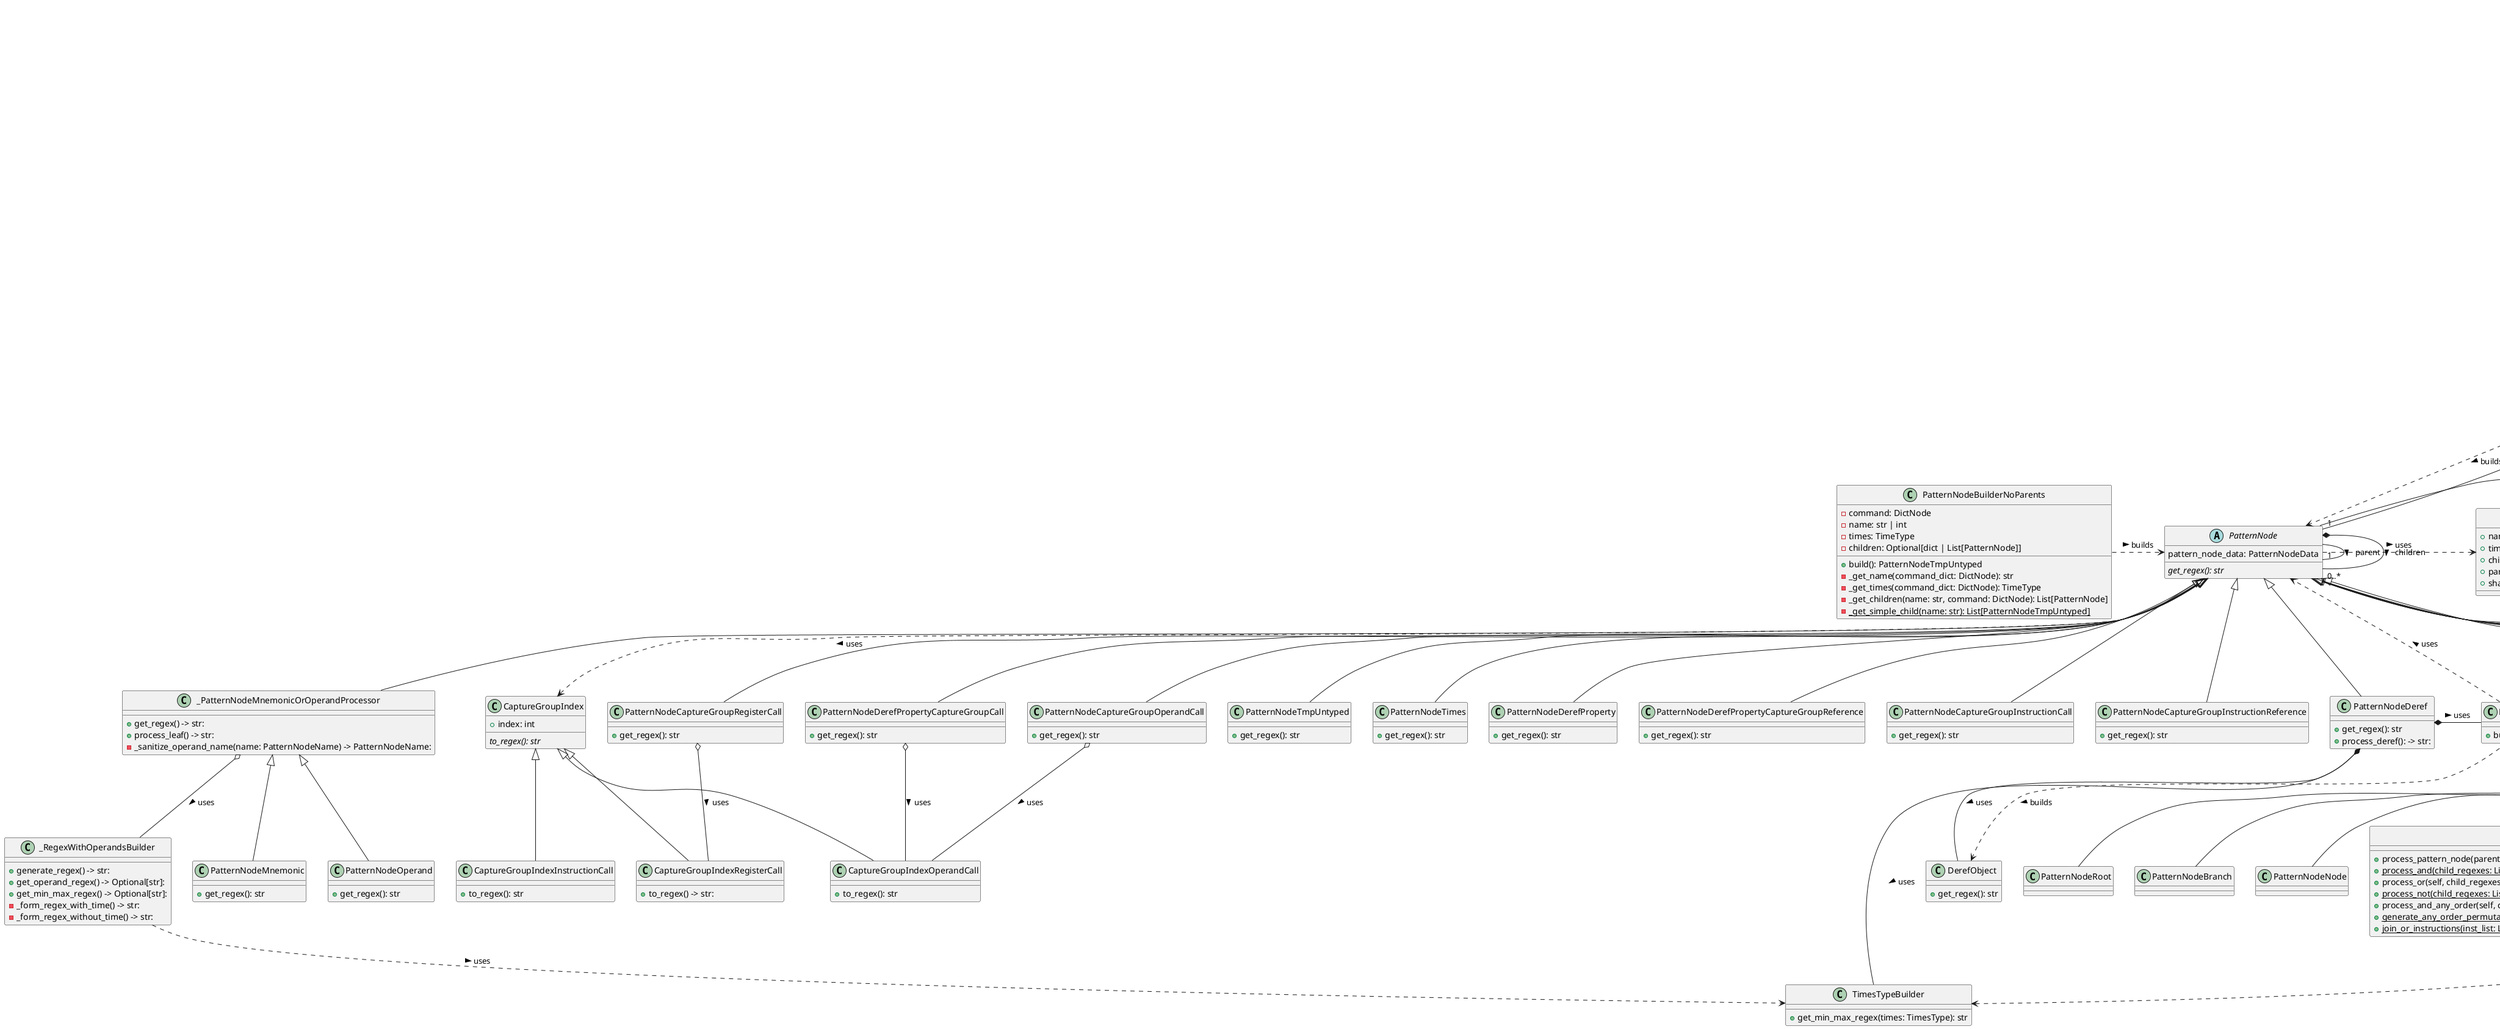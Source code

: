 @startuml regex_module_class_diagram

abstract class File2Regex {
    {static} +load_file(file): Any
    +produce_regex()
    +get_assembly_style(): DisassStyle
}

class Yaml2Regex {
    +produce_regex(): str
    +get_assembly_style(): DisassStyle
    +get_valid_addr_range(): Optional[ValidAddrRange]
    {static} +load_file(file: str): Any
    -macros_from_terminal_filepath: Optional[List[str]]
    -loaded_file: Any
    -_get_pattern(): PatternTree
    -load_macros_from_args(): List[Dict]
    -_generate_rule_tree(patterns: PatternTree): PatternNode
}

class MacroExpander {
    +resolve_all_macros(macros: List[Dict], tree: PatternTree): PatternTree
    -_resolve_macro(macro: MacroTree, tree: PatternTree): PatternTree
    -_macro_has_args(macro: MacroTree): bool
    -_apply_macro_recursively(macro: MacroTree, tree: PatternTree): PatternTree
    -_process_str_tree(tree: str, macro_name: str, macro: MacroTree): PatternTree
    -_process_dict_tree(tree: Dict, macro_name: str, macro: MacroTree): PatternTree
    -_apply_macro_to_tree(node: PatternTree, macro: MacroTree): PatternTree
    -_apply_macro_to_tree_substring(node: str, macro: MacroTree): str
}

class PatternNodeBuilderNoParents {
    +build(): PatternNodeTmpUntyped
    -command: DictNode
    -name: str | int
    -times: TimeType
    -children: Optional[dict | List[PatternNode]]
    -_get_name(command_dict: DictNode): str
    -_get_times(command_dict: DictNode): TimeType
    -_get_children(name: str, command: DictNode): List[PatternNode]
    {static} - _get_simple_child(name: str): List[PatternNodeTmpUntyped]
}

abstract class PatternNode {
    pattern_node_data: PatternNodeData
    {abstract} get_regex(): str
}

class PatternNodeTypeBuilder {
    -pattern_node: PatternNodeTmpUntyped
    -parent: Optional[PatternNode]
    +set_type(): PatternNode
    +build(): PatternNode
    + get_type_when_str(self, name: str) -> Optional[PatternNode]:
    + is_ancestor_deref() -> bool:
    + has_any_ancestor_who_is_capture_group_reference() -> bool:
    + any_ancestor_is_mnemonic() -> bool:
    + build() -> PatternNode:
    + add_new_references_to_global_list() -> None:
    - _set_type() -> PatternNode:
    - _get_type() -> PatternNode:
    - _process_capture_group() -> PatternNode:
    - _is_capture_group_operand_or_special_register_capture() -> bool:
    - _process_capture_operand_and_register_capture() -> PatternNode:
    - _is_registry_capture_group() -> bool:
    - _process_capture_group_mnemonic() -> PatternNode:
    - _get_type_when_int() -> PatternNode:
    - _is_node(name: str) -> bool:
    - _is_deref_property_capture_group() -> bool:

}

class ArgsMappingGenerator {
    +get_args_mapping_dict(tree: PatternTree, args: List[str]): Dict
    -_get_args_mapping(tree: PatternTree, current_arg: str): Generator[Dict, None, None]
    -_yield_key_value_pairs(data: Union[Dict[Any, Any], List[Any]]): Generator[Tuple[Any, Any], None, None]
}

class MacroArgsResolver {
    +resolve(macro: MacroTree, tree: PatternTree): MacroTree
    -_get_macro_mapping_arg_dict(macro: MacroTree, tree: PatternTree): MappingDict
    -_evaluate_args_in_macro(macro: MacroTree, mapping_dict: MappingDict): MacroTree
    -_iter_items_with_path(elems: Union[str, List, Dict], path: Tuple = ()): Generator[Tuple[Tuple, Any], None, None]
    -_replace_item_in_structure(struct: Union[Dict, List], path: Tuple, new_value: Any): None
}

class CaptureGroupIndex {
    +index: int
    {abstract} to_regex(): str
}

class CaptureGroupIndexInstructionCall extends CaptureGroupIndex {
    +to_regex(): str
}

class CaptureGroupIndexOperandCall extends CaptureGroupIndex {
    +to_regex(): str
}

class DerefObject {
    +get_regex(): str
}

class DerefObjectBuilder {
    +build(): DerefObject
}

class PatternNodeTmpUntyped  extends PatternNode {
    +get_regex(): str
}

class PatternNodeMnemonic  extends _PatternNodeMnemonicOrOperandProcessor {
    +get_regex(): str
}

class PatternNodeOperand  extends _PatternNodeMnemonicOrOperandProcessor {
    +get_regex(): str
}

class PatternNodeBranchRoot  extends PatternNode {
    +get_regex() -> str
    + process_branch() -> str
    + process_children() -> List[str]
}

class PatternNodeRoot  extends PatternNodeBranchRoot {
}

class PatternNodeBranch extends PatternNodeBranchRoot {
}

class PatternNodeNode  extends PatternNodeBranchRoot {
}

class PatternNodeTimes  extends PatternNode {
    +get_regex(): str
}

class PatternNodeDerefProperty  extends PatternNode {
    +get_regex(): str
}

class PatternNodeDeref  extends PatternNode {
    + get_regex(): str
    + process_deref(): -> str:

}

class PatternNodeDerefPropertyCaptureGroupReference  extends PatternNode {
    +get_regex(): str
}
class PatternNodeDerefPropertyCaptureGroupCall  extends PatternNode {
    +get_regex(): str
}

class PatternNodeCaptureGroupInstructionCall extends PatternNode {
    +get_regex(): str
}

class PatternNodeCaptureGroupInstructionReference extends PatternNode {
    +get_regex(): str
}

class PatternNodeCaptureGroupOperandCall extends PatternNode {
    +get_regex(): str
}

class PatternNodeCaptureGroupOperandReference extends PatternNode {
    +get_regex(): str
}

class PatternNodeCaptureGroupRegisterReferenceGenreg  extends PatternNode {
    +get_regex(): str
}

class PatternNodeCaptureGroupRegisterReferenceIndreg  extends PatternNode {
    +get_regex(): str
}

class PatternNodeCaptureGroupRegisterReferenceStackreg  extends PatternNode {
    +get_regex(): str
}

class PatternNodeCaptureGroupRegisterReferenceBasereg  extends PatternNode {
    +get_regex(): str
}

class OperandCaptureGroupProcessor {
    + pattern_node_tmp_untyped : PatternNodeTmpUntyped
    + process() -> PatternNode:
    + has_any_ancestor_who_is_capture_group_reference() -> bool:
    + add_new_references_to_global_list() -> None:
    - _process_capture_group_operand() -> PatternNode:
    - _process_operand_call() -> PatternNode:
    - _process_operand_reference() -> PatternNode:
}

class PatternNodeCaptureGroupRegisterCall  extends PatternNode {
    +get_regex(): str
}



class RegisterCaptureGroupProcessor {
    + pattern_node_tmp_untyped: PatternNodeTmpUntyped
    + process() -> PatternNode:
    - _process_registry_capture_group() -> PatternNode:
    - _has_any_ancestor_who_is_capture_group_reference_register() -> bool:
    - _add_new_references_to_global_list() -> None:


}

class SharedContext {
    - _capture_group_references: list[str]
    - _initialized: bool = False
    + initialize(): None
    + is_initialized(): bool
    + capture_group_references: list[str]
    + add_capture(entry: str): None
    + get_capture_index(capture: str): int
    + capture_is_registered(capture: str): bool
}

class SpecialRegisterCaptureGroupTypeBuilder {

    + pattern_node_tmp_untyped: PatternNodeTmpUntyped
    + pattern_name: str
    +process(): PatternNode
    +is_genreg(): bool
    +is_indreg(): bool
    +is_stackreg(): bool
    +is_basereg(): bool
}

class TimesTypeBuilder {
    + get_min_max_regex(times: TimesType): str
}

enum DerefChildNames {
    MAIN_REG
    CONSTANT_OFFSET
    REGISTER_MULTIPLIER
    CONSTANT_MULTIPLIER

}

class CaptureGroupIndexRegisterCall extends CaptureGroupIndex {
    + to_regex() -> str:
}

class _BranchProcessor {
    + process_pattern_node(parent: PatternNode, child_regexes: List[str], times_regex: Optional[str])
    + {static} process_and(child_regexes: List[str], times_regex: Optional[str]) -> str:
    + process_or(self, child_regexes: List[str], times_regex: Optional[str]) -> str:
    + {static} process_not(child_regexes: List[str], times_regex: Optional[str]) -> str:
    + process_and_any_order(self, child_regexes: List[str], times_regex: Optional[str]) -> str:
    + {static} generate_any_order_permutation(child_regexes: List[str]) -> List[List[str]]:
    + {static} join_or_instructions(inst_list: List[str]) -> str:

}

class _PatternNodeMnemonicOrOperandProcessor extends PatternNode {
    + get_regex() -> str:
    + process_leaf() -> str:
    - _sanitize_operand_name(name: PatternNodeName) -> PatternNodeName:
}

class _RegexWithOperandsBuilder {
    + generate_regex() -> str:
    + get_operand_regex() -> Optional[str]:
    + get_min_max_regex() -> Optional[str]:
    - _form_regex_with_time() -> str:
    - _form_regex_without_time() -> str:


}

class PatternNodeData {
    + name: PatternNodeName
    + times: TimeType
    + children: Optional[dict | List[PatternNode]]
    + parent: Optional[PatternNode]
    + shared_context: SharedContext
}

class CaptureGroupHelper {
    + {static} has_any_ancestor_who_is_capture_group_reference(shared_context: SharedContext, pattern_node_name: str) -> bool:
    + {static} add_new_references_to_global_list(shared_context: SharedContext, pattern_node_name: str) -> None:
}



' Relations


File2Regex <|--  Yaml2Regex
PatternNodeTypeBuilder o-- PatternNode
PatternNodeBuilderNoParents .> PatternNode : builds >
PatternNodeTypeBuilder .> PatternNode : builds >


PatternNodeBranchRoot *-- PatternNode : contains
PatternNodeTypeBuilder o-- "1" PatternNode : builds >

PatternNode .> PatternNodeData : uses >
PatternNodeData .> SharedContext : uses >



DerefObjectBuilder ..> DerefObject : builds >
DerefObjectBuilder ..> PatternNode : uses >
DerefObjectBuilder .> DerefChildNames : uses >



_RegexWithOperandsBuilder ..> TimesTypeBuilder : uses >
PatternNodeDeref o-- TimesTypeBuilder : uses >
PatternNodeBranchRoot ..> TimesTypeBuilder : uses >
PatternNodeBranchRoot o-- _BranchProcessor : uses >


PatternNodeTypeBuilder --> OperandCaptureGroupProcessor : uses >
PatternNodeTypeBuilder --> RegisterCaptureGroupProcessor : uses >

RegisterCaptureGroupProcessor --> SpecialRegisterCaptureGroupTypeBuilder : uses >
OperandCaptureGroupProcessor ..> PatternNodeCaptureGroupOperandReference: builds >


PatternNode -- "1" PatternNode : parent >
PatternNode *-- "0..*" PatternNode : children >

PatternNode ..> CaptureGroupIndex : uses >


PatternNodeDeref  *- DerefObject : uses >
PatternNodeDeref  *- DerefObjectBuilder : uses >


MacroArgsResolver ..> ArgsMappingGenerator : uses >
MacroExpander ..> MacroArgsResolver : uses >

SpecialRegisterCaptureGroupTypeBuilder ..>  PatternNodeCaptureGroupRegisterReferenceGenreg: builds >
SpecialRegisterCaptureGroupTypeBuilder ..>  PatternNodeCaptureGroupRegisterReferenceIndreg: builds >
SpecialRegisterCaptureGroupTypeBuilder ..>  PatternNodeCaptureGroupRegisterReferenceStackreg: builds >
SpecialRegisterCaptureGroupTypeBuilder ..>  PatternNodeCaptureGroupRegisterReferenceBasereg: builds >

PatternNodeCaptureGroupOperandCall o-- CaptureGroupIndexOperandCall: uses >
PatternNodeDerefPropertyCaptureGroupCall o-- CaptureGroupIndexOperandCall: uses >

PatternNodeCaptureGroupRegisterCall o-- CaptureGroupIndexRegisterCall: uses >

CaptureGroupHelper <-- PatternNodeTypeBuilder: < uses
CaptureGroupHelper <-- OperandCaptureGroupProcessor: < uses
CaptureGroupHelper <-- RegisterCaptureGroupProcessor: < uses

_PatternNodeMnemonicOrOperandProcessor o-- _RegexWithOperandsBuilder: uses >
@enduml
